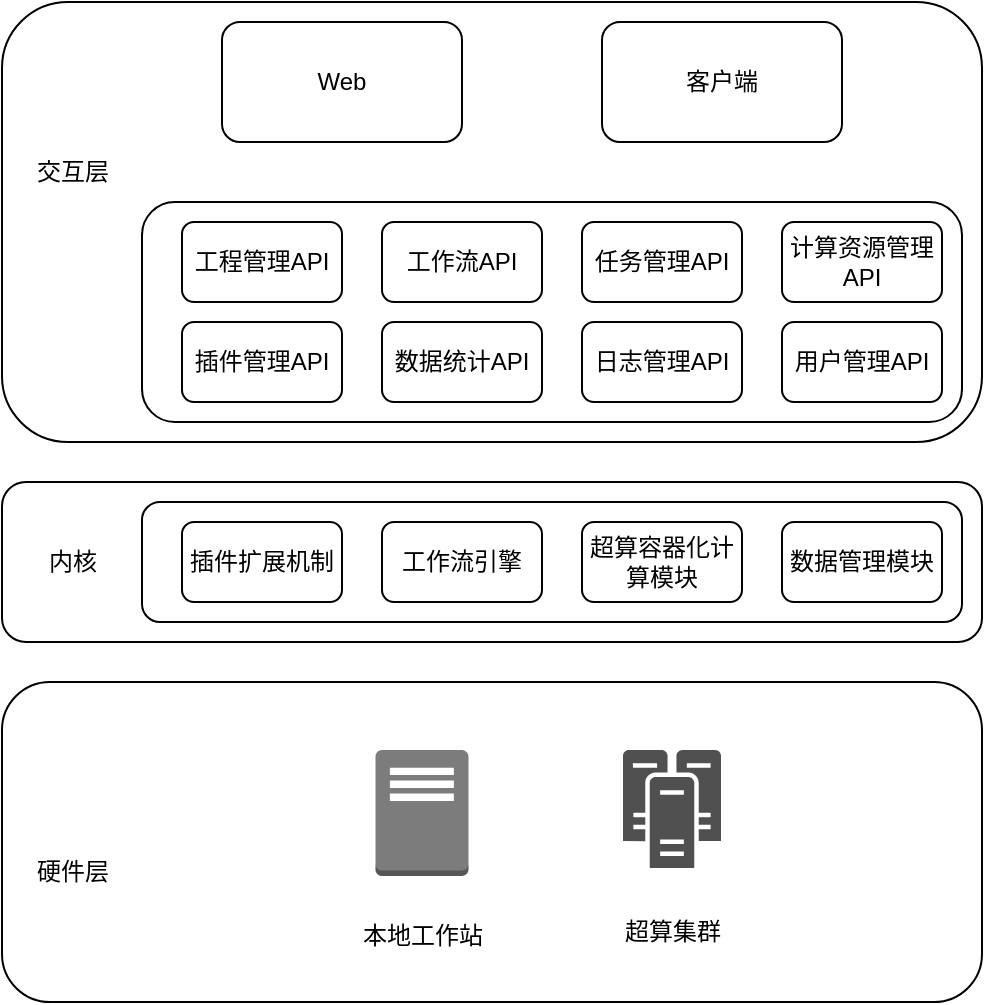 <mxfile version="21.3.7" type="github">
  <diagram name="第 1 页" id="BM5lb4kgWD_zZXN5rHR2">
    <mxGraphModel dx="524" dy="741" grid="1" gridSize="10" guides="1" tooltips="1" connect="1" arrows="1" fold="1" page="1" pageScale="1" pageWidth="827" pageHeight="1169" math="0" shadow="0">
      <root>
        <mxCell id="0" />
        <mxCell id="1" parent="0" />
        <mxCell id="rxF4gWscdkAUGcWrRO9E-14" value="" style="rounded=1;whiteSpace=wrap;html=1;" vertex="1" parent="1">
          <mxGeometry x="70" y="20" width="490" height="220" as="geometry" />
        </mxCell>
        <mxCell id="rxF4gWscdkAUGcWrRO9E-1" value="" style="rounded=1;whiteSpace=wrap;html=1;" vertex="1" parent="1">
          <mxGeometry x="140" y="120" width="410" height="110" as="geometry" />
        </mxCell>
        <mxCell id="rxF4gWscdkAUGcWrRO9E-2" value="交互层" style="text;html=1;align=center;verticalAlign=middle;resizable=0;points=[];autosize=1;rounded=0;" vertex="1" parent="1">
          <mxGeometry x="75" y="90" width="60" height="30" as="geometry" />
        </mxCell>
        <mxCell id="rxF4gWscdkAUGcWrRO9E-3" value="工作流API" style="rounded=1;whiteSpace=wrap;html=1;" vertex="1" parent="1">
          <mxGeometry x="260" y="130" width="80" height="40" as="geometry" />
        </mxCell>
        <mxCell id="rxF4gWscdkAUGcWrRO9E-4" value="&lt;span id=&quot;docs-internal-guid-9167f443-7fff-0bc8-a4bc-838c0dcd0c80&quot;&gt;&lt;/span&gt;插件管理API" style="rounded=1;whiteSpace=wrap;html=1;" vertex="1" parent="1">
          <mxGeometry x="160" y="180" width="80" height="40" as="geometry" />
        </mxCell>
        <mxCell id="rxF4gWscdkAUGcWrRO9E-5" value="Web" style="rounded=1;whiteSpace=wrap;html=1;" vertex="1" parent="1">
          <mxGeometry x="180" y="30" width="120" height="60" as="geometry" />
        </mxCell>
        <mxCell id="rxF4gWscdkAUGcWrRO9E-6" value="客户端" style="rounded=1;whiteSpace=wrap;html=1;" vertex="1" parent="1">
          <mxGeometry x="370" y="30" width="120" height="60" as="geometry" />
        </mxCell>
        <mxCell id="rxF4gWscdkAUGcWrRO9E-8" value="工程管理API" style="rounded=1;whiteSpace=wrap;html=1;" vertex="1" parent="1">
          <mxGeometry x="160" y="130" width="80" height="40" as="geometry" />
        </mxCell>
        <mxCell id="rxF4gWscdkAUGcWrRO9E-9" value="&lt;span id=&quot;docs-internal-guid-b78f5eb9-7fff-38b9-a81d-35460a2a63e1&quot;&gt;&lt;/span&gt;&lt;span id=&quot;docs-internal-guid-b78f5eb9-7fff-38b9-a81d-35460a2a63e1&quot;&gt;&lt;/span&gt;&lt;span id=&quot;docs-internal-guid-6e97094f-7fff-65f8-c591-af80082fb2ff&quot;&gt;&lt;/span&gt;&lt;span id=&quot;docs-internal-guid-6e97094f-7fff-65f8-c591-af80082fb2ff&quot;&gt;&lt;/span&gt;&lt;span id=&quot;docs-internal-guid-6e97094f-7fff-65f8-c591-af80082fb2ff&quot;&gt;&lt;/span&gt;&lt;span id=&quot;docs-internal-guid-6e97094f-7fff-65f8-c591-af80082fb2ff&quot;&gt;&lt;/span&gt;&lt;span id=&quot;docs-internal-guid-6e97094f-7fff-65f8-c591-af80082fb2ff&quot;&gt;&lt;/span&gt;&lt;span id=&quot;docs-internal-guid-6e97094f-7fff-65f8-c591-af80082fb2ff&quot;&gt;&lt;/span&gt;计算资源管理API" style="rounded=1;whiteSpace=wrap;html=1;" vertex="1" parent="1">
          <mxGeometry x="460" y="130" width="80" height="40" as="geometry" />
        </mxCell>
        <mxCell id="rxF4gWscdkAUGcWrRO9E-10" value="数据统计API" style="rounded=1;whiteSpace=wrap;html=1;" vertex="1" parent="1">
          <mxGeometry x="260" y="180" width="80" height="40" as="geometry" />
        </mxCell>
        <mxCell id="rxF4gWscdkAUGcWrRO9E-11" value="任务管理API" style="rounded=1;whiteSpace=wrap;html=1;" vertex="1" parent="1">
          <mxGeometry x="360" y="130" width="80" height="40" as="geometry" />
        </mxCell>
        <mxCell id="rxF4gWscdkAUGcWrRO9E-12" value="日志管理API" style="rounded=1;whiteSpace=wrap;html=1;" vertex="1" parent="1">
          <mxGeometry x="360" y="180" width="80" height="40" as="geometry" />
        </mxCell>
        <mxCell id="rxF4gWscdkAUGcWrRO9E-13" value="用户管理API" style="rounded=1;whiteSpace=wrap;html=1;" vertex="1" parent="1">
          <mxGeometry x="460" y="180" width="80" height="40" as="geometry" />
        </mxCell>
        <mxCell id="rxF4gWscdkAUGcWrRO9E-16" value="" style="rounded=1;whiteSpace=wrap;html=1;" vertex="1" parent="1">
          <mxGeometry x="70" y="260" width="490" height="80" as="geometry" />
        </mxCell>
        <mxCell id="rxF4gWscdkAUGcWrRO9E-17" value="内核" style="text;html=1;align=center;verticalAlign=middle;resizable=0;points=[];autosize=1;strokeColor=none;fillColor=none;" vertex="1" parent="1">
          <mxGeometry x="80" y="285" width="50" height="30" as="geometry" />
        </mxCell>
        <mxCell id="rxF4gWscdkAUGcWrRO9E-18" value="" style="rounded=1;whiteSpace=wrap;html=1;" vertex="1" parent="1">
          <mxGeometry x="140" y="270" width="410" height="60" as="geometry" />
        </mxCell>
        <mxCell id="rxF4gWscdkAUGcWrRO9E-19" value="插件扩展机制" style="rounded=1;whiteSpace=wrap;html=1;" vertex="1" parent="1">
          <mxGeometry x="160" y="280" width="80" height="40" as="geometry" />
        </mxCell>
        <mxCell id="rxF4gWscdkAUGcWrRO9E-20" value="超算容器化计算模块" style="rounded=1;whiteSpace=wrap;html=1;" vertex="1" parent="1">
          <mxGeometry x="360" y="280" width="80" height="40" as="geometry" />
        </mxCell>
        <mxCell id="rxF4gWscdkAUGcWrRO9E-21" value="工作流引擎" style="rounded=1;whiteSpace=wrap;html=1;" vertex="1" parent="1">
          <mxGeometry x="260" y="280" width="80" height="40" as="geometry" />
        </mxCell>
        <mxCell id="rxF4gWscdkAUGcWrRO9E-22" value="数据管理模块" style="rounded=1;whiteSpace=wrap;html=1;" vertex="1" parent="1">
          <mxGeometry x="460" y="280" width="80" height="40" as="geometry" />
        </mxCell>
        <mxCell id="rxF4gWscdkAUGcWrRO9E-23" value="" style="rounded=1;whiteSpace=wrap;html=1;" vertex="1" parent="1">
          <mxGeometry x="70" y="360" width="490" height="160" as="geometry" />
        </mxCell>
        <mxCell id="rxF4gWscdkAUGcWrRO9E-24" value="硬件层" style="text;html=1;align=center;verticalAlign=middle;resizable=0;points=[];autosize=1;strokeColor=none;fillColor=none;" vertex="1" parent="1">
          <mxGeometry x="75" y="440" width="60" height="30" as="geometry" />
        </mxCell>
        <mxCell id="rxF4gWscdkAUGcWrRO9E-26" value="本地工作站" style="text;html=1;align=center;verticalAlign=middle;resizable=0;points=[];autosize=1;strokeColor=none;fillColor=none;" vertex="1" parent="1">
          <mxGeometry x="240" y="472" width="80" height="30" as="geometry" />
        </mxCell>
        <mxCell id="rxF4gWscdkAUGcWrRO9E-28" value="" style="outlineConnect=0;dashed=0;verticalLabelPosition=bottom;verticalAlign=top;align=center;html=1;shape=mxgraph.aws3.traditional_server;fillColor=#7D7C7C;gradientColor=none;" vertex="1" parent="1">
          <mxGeometry x="256.75" y="394" width="46.5" height="63" as="geometry" />
        </mxCell>
        <mxCell id="rxF4gWscdkAUGcWrRO9E-29" value="" style="sketch=0;pointerEvents=1;shadow=0;dashed=0;html=1;strokeColor=none;fillColor=#505050;labelPosition=center;verticalLabelPosition=bottom;verticalAlign=top;outlineConnect=0;align=center;shape=mxgraph.office.servers.cluster_server;" vertex="1" parent="1">
          <mxGeometry x="380.5" y="394" width="49" height="59" as="geometry" />
        </mxCell>
        <mxCell id="rxF4gWscdkAUGcWrRO9E-30" value="超算集群" style="text;html=1;align=center;verticalAlign=middle;resizable=0;points=[];autosize=1;strokeColor=none;fillColor=none;" vertex="1" parent="1">
          <mxGeometry x="370" y="470" width="70" height="30" as="geometry" />
        </mxCell>
      </root>
    </mxGraphModel>
  </diagram>
</mxfile>
